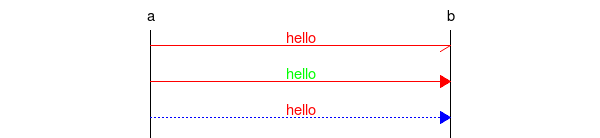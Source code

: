 #!/usr/bin/mscgen -Tpng
#
# testinput13.msc: Line vs text colouring on entities
#
# This file is PUBLIC DOMAIN and may be freely reproduced,  distributed,
# transmitted, used, modified, built upon, or otherwise exploited by
# anyone for any purpose, commercial or non-commercial, and in any way,
# including by methods that have not yet been invented or conceived.
#
# This file is provided "AS IS" WITHOUT WARRANTY OF ANY KIND, EITHER
# EXPRESSED OR IMPLIED, INCLUDING, BUT NOT LIMITED TO, THE IMPLIED
# WARRANTIES OF MERCHANTABILITY AND FITNESS FOR A PARTICULAR PURPOSE.
#

msc
{
  a [arctextcolour="#00ff00", arclinecolour="#0000ff"],b;
  a->b [ label="hello" , textcolour="#ff0000", linecolour="#ff0000"];
  a=>b [ label="hello" , linecolour="#ff0000"];
  a>>b [ label="hello" , textcolour="#ff0000"];
}
